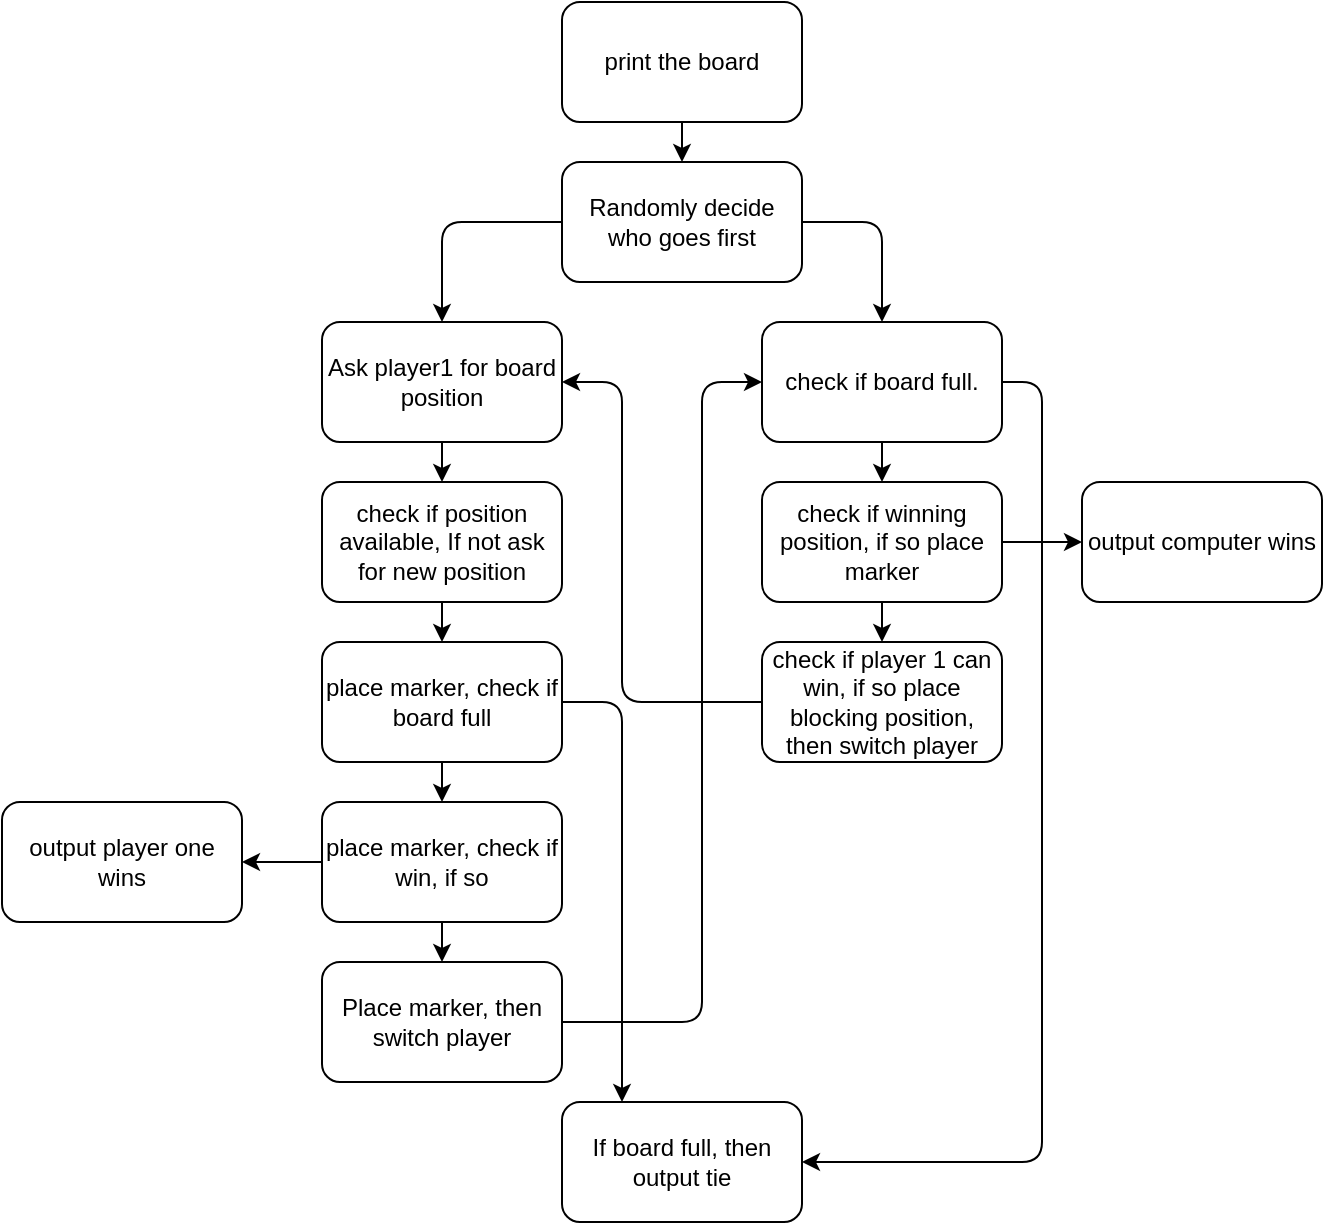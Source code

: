 <mxfile version="14.9.2" type="device"><diagram id="C5RBs43oDa-KdzZeNtuy" name="Page-1"><mxGraphModel dx="963" dy="588" grid="1" gridSize="10" guides="1" tooltips="1" connect="1" arrows="1" fold="1" page="1" pageScale="1" pageWidth="827" pageHeight="1169" math="0" shadow="0"><root><mxCell id="WIyWlLk6GJQsqaUBKTNV-0"/><mxCell id="WIyWlLk6GJQsqaUBKTNV-1" parent="WIyWlLk6GJQsqaUBKTNV-0"/><mxCell id="3vmBsPMp6QVI4ewrq-XV-0" value="Randomly decide who goes first" style="rounded=1;whiteSpace=wrap;html=1;" vertex="1" parent="WIyWlLk6GJQsqaUBKTNV-1"><mxGeometry x="350" y="100" width="120" height="60" as="geometry"/></mxCell><mxCell id="3vmBsPMp6QVI4ewrq-XV-1" value="print the board" style="rounded=1;whiteSpace=wrap;html=1;" vertex="1" parent="WIyWlLk6GJQsqaUBKTNV-1"><mxGeometry x="350" y="20" width="120" height="60" as="geometry"/></mxCell><mxCell id="3vmBsPMp6QVI4ewrq-XV-2" value="Ask player1 for board position" style="rounded=1;whiteSpace=wrap;html=1;" vertex="1" parent="WIyWlLk6GJQsqaUBKTNV-1"><mxGeometry x="230" y="180" width="120" height="60" as="geometry"/></mxCell><mxCell id="3vmBsPMp6QVI4ewrq-XV-3" value="check if winning position, if so place marker" style="rounded=1;whiteSpace=wrap;html=1;" vertex="1" parent="WIyWlLk6GJQsqaUBKTNV-1"><mxGeometry x="450" y="260" width="120" height="60" as="geometry"/></mxCell><mxCell id="3vmBsPMp6QVI4ewrq-XV-4" value="check if player 1 can win, if so place blocking position, then switch player" style="rounded=1;whiteSpace=wrap;html=1;" vertex="1" parent="WIyWlLk6GJQsqaUBKTNV-1"><mxGeometry x="450" y="340" width="120" height="60" as="geometry"/></mxCell><mxCell id="3vmBsPMp6QVI4ewrq-XV-7" value="check if position available, If not ask for new position" style="rounded=1;whiteSpace=wrap;html=1;" vertex="1" parent="WIyWlLk6GJQsqaUBKTNV-1"><mxGeometry x="230" y="260" width="120" height="60" as="geometry"/></mxCell><mxCell id="3vmBsPMp6QVI4ewrq-XV-8" value="place marker, check if win, if so" style="rounded=1;whiteSpace=wrap;html=1;" vertex="1" parent="WIyWlLk6GJQsqaUBKTNV-1"><mxGeometry x="230" y="420" width="120" height="60" as="geometry"/></mxCell><mxCell id="3vmBsPMp6QVI4ewrq-XV-9" value="If board full, then output tie" style="rounded=1;whiteSpace=wrap;html=1;" vertex="1" parent="WIyWlLk6GJQsqaUBKTNV-1"><mxGeometry x="350" y="570" width="120" height="60" as="geometry"/></mxCell><mxCell id="3vmBsPMp6QVI4ewrq-XV-10" value="check if board full." style="rounded=1;whiteSpace=wrap;html=1;" vertex="1" parent="WIyWlLk6GJQsqaUBKTNV-1"><mxGeometry x="450" y="180" width="120" height="60" as="geometry"/></mxCell><mxCell id="3vmBsPMp6QVI4ewrq-XV-11" value="" style="edgeStyle=elbowEdgeStyle;elbow=vertical;endArrow=classic;html=1;entryX=1;entryY=0.5;entryDx=0;entryDy=0;exitX=1;exitY=0.5;exitDx=0;exitDy=0;" edge="1" parent="WIyWlLk6GJQsqaUBKTNV-1" source="3vmBsPMp6QVI4ewrq-XV-10" target="3vmBsPMp6QVI4ewrq-XV-9"><mxGeometry width="50" height="50" relative="1" as="geometry"><mxPoint x="574" y="210" as="sourcePoint"/><mxPoint x="490" y="220" as="targetPoint"/><Array as="points"><mxPoint x="590" y="360"/><mxPoint x="600" y="600"/><mxPoint x="430" y="210"/></Array></mxGeometry></mxCell><mxCell id="3vmBsPMp6QVI4ewrq-XV-12" value="" style="edgeStyle=elbowEdgeStyle;elbow=vertical;endArrow=classic;html=1;exitX=1;exitY=0.5;exitDx=0;exitDy=0;" edge="1" parent="WIyWlLk6GJQsqaUBKTNV-1" source="3vmBsPMp6QVI4ewrq-XV-13" target="3vmBsPMp6QVI4ewrq-XV-9"><mxGeometry width="50" height="50" relative="1" as="geometry"><mxPoint x="460" y="250" as="sourcePoint"/><mxPoint x="400" y="480" as="targetPoint"/><Array as="points"><mxPoint x="380" y="370"/></Array></mxGeometry></mxCell><mxCell id="3vmBsPMp6QVI4ewrq-XV-13" value="place marker, check if board full" style="rounded=1;whiteSpace=wrap;html=1;" vertex="1" parent="WIyWlLk6GJQsqaUBKTNV-1"><mxGeometry x="230" y="340" width="120" height="60" as="geometry"/></mxCell><mxCell id="3vmBsPMp6QVI4ewrq-XV-14" value="Place marker, then switch player" style="rounded=1;whiteSpace=wrap;html=1;" vertex="1" parent="WIyWlLk6GJQsqaUBKTNV-1"><mxGeometry x="230" y="500" width="120" height="60" as="geometry"/></mxCell><mxCell id="3vmBsPMp6QVI4ewrq-XV-15" value="output computer wins" style="rounded=1;whiteSpace=wrap;html=1;" vertex="1" parent="WIyWlLk6GJQsqaUBKTNV-1"><mxGeometry x="610" y="260" width="120" height="60" as="geometry"/></mxCell><mxCell id="3vmBsPMp6QVI4ewrq-XV-16" value="output player one wins" style="rounded=1;whiteSpace=wrap;html=1;" vertex="1" parent="WIyWlLk6GJQsqaUBKTNV-1"><mxGeometry x="70" y="420" width="120" height="60" as="geometry"/></mxCell><mxCell id="3vmBsPMp6QVI4ewrq-XV-17" value="" style="edgeStyle=segmentEdgeStyle;endArrow=classic;html=1;entryX=0.5;entryY=0;entryDx=0;entryDy=0;exitX=0;exitY=0.5;exitDx=0;exitDy=0;" edge="1" parent="WIyWlLk6GJQsqaUBKTNV-1" source="3vmBsPMp6QVI4ewrq-XV-0" target="3vmBsPMp6QVI4ewrq-XV-2"><mxGeometry width="50" height="50" relative="1" as="geometry"><mxPoint x="240" y="130" as="sourcePoint"/><mxPoint x="290" y="80" as="targetPoint"/></mxGeometry></mxCell><mxCell id="3vmBsPMp6QVI4ewrq-XV-18" value="" style="edgeStyle=segmentEdgeStyle;endArrow=classic;html=1;entryX=0.5;entryY=0;entryDx=0;entryDy=0;exitX=1;exitY=0.5;exitDx=0;exitDy=0;" edge="1" parent="WIyWlLk6GJQsqaUBKTNV-1" source="3vmBsPMp6QVI4ewrq-XV-0"><mxGeometry width="50" height="50" relative="1" as="geometry"><mxPoint x="480" y="130" as="sourcePoint"/><mxPoint x="510" y="180" as="targetPoint"/></mxGeometry></mxCell><mxCell id="3vmBsPMp6QVI4ewrq-XV-19" value="" style="endArrow=classic;html=1;exitX=1;exitY=0.5;exitDx=0;exitDy=0;entryX=0;entryY=0.5;entryDx=0;entryDy=0;" edge="1" parent="WIyWlLk6GJQsqaUBKTNV-1" source="3vmBsPMp6QVI4ewrq-XV-3" target="3vmBsPMp6QVI4ewrq-XV-15"><mxGeometry width="50" height="50" relative="1" as="geometry"><mxPoint x="440" y="340" as="sourcePoint"/><mxPoint x="600" y="290" as="targetPoint"/></mxGeometry></mxCell><mxCell id="3vmBsPMp6QVI4ewrq-XV-21" value="" style="endArrow=classic;html=1;exitX=0;exitY=0.5;exitDx=0;exitDy=0;entryX=1;entryY=0.5;entryDx=0;entryDy=0;" edge="1" parent="WIyWlLk6GJQsqaUBKTNV-1" source="3vmBsPMp6QVI4ewrq-XV-8" target="3vmBsPMp6QVI4ewrq-XV-16"><mxGeometry width="50" height="50" relative="1" as="geometry"><mxPoint x="580" y="300" as="sourcePoint"/><mxPoint x="620" y="300" as="targetPoint"/></mxGeometry></mxCell><mxCell id="3vmBsPMp6QVI4ewrq-XV-22" value="" style="edgeStyle=elbowEdgeStyle;elbow=horizontal;endArrow=classic;html=1;entryX=1;entryY=0.5;entryDx=0;entryDy=0;exitX=0;exitY=0.5;exitDx=0;exitDy=0;" edge="1" parent="WIyWlLk6GJQsqaUBKTNV-1" source="3vmBsPMp6QVI4ewrq-XV-4" target="3vmBsPMp6QVI4ewrq-XV-2"><mxGeometry width="50" height="50" relative="1" as="geometry"><mxPoint x="448" y="370" as="sourcePoint"/><mxPoint x="490" y="290" as="targetPoint"/><Array as="points"><mxPoint x="380" y="270"/><mxPoint x="400" y="300"/></Array></mxGeometry></mxCell><mxCell id="3vmBsPMp6QVI4ewrq-XV-23" value="" style="edgeStyle=elbowEdgeStyle;elbow=horizontal;endArrow=classic;html=1;exitX=1;exitY=0.5;exitDx=0;exitDy=0;entryX=0;entryY=0.5;entryDx=0;entryDy=0;" edge="1" parent="WIyWlLk6GJQsqaUBKTNV-1" source="3vmBsPMp6QVI4ewrq-XV-14" target="3vmBsPMp6QVI4ewrq-XV-10"><mxGeometry width="50" height="50" relative="1" as="geometry"><mxPoint x="457.96" y="389" as="sourcePoint"/><mxPoint x="450" y="230" as="targetPoint"/><Array as="points"><mxPoint x="420" y="280"/><mxPoint x="420" y="350"/><mxPoint x="400" y="400"/><mxPoint x="410" y="370"/></Array></mxGeometry></mxCell><mxCell id="3vmBsPMp6QVI4ewrq-XV-24" value="" style="endArrow=classic;html=1;entryX=0.5;entryY=0;entryDx=0;entryDy=0;exitX=0.5;exitY=1;exitDx=0;exitDy=0;" edge="1" parent="WIyWlLk6GJQsqaUBKTNV-1" source="3vmBsPMp6QVI4ewrq-XV-1" target="3vmBsPMp6QVI4ewrq-XV-0"><mxGeometry width="50" height="50" relative="1" as="geometry"><mxPoint x="480" y="340" as="sourcePoint"/><mxPoint x="530" y="290" as="targetPoint"/></mxGeometry></mxCell><mxCell id="3vmBsPMp6QVI4ewrq-XV-25" value="" style="endArrow=classic;html=1;entryX=0.5;entryY=0;entryDx=0;entryDy=0;exitX=0.5;exitY=1;exitDx=0;exitDy=0;" edge="1" parent="WIyWlLk6GJQsqaUBKTNV-1" source="3vmBsPMp6QVI4ewrq-XV-2" target="3vmBsPMp6QVI4ewrq-XV-7"><mxGeometry width="50" height="50" relative="1" as="geometry"><mxPoint x="420" y="90" as="sourcePoint"/><mxPoint x="420" y="110" as="targetPoint"/></mxGeometry></mxCell><mxCell id="3vmBsPMp6QVI4ewrq-XV-26" value="" style="endArrow=classic;html=1;entryX=0.5;entryY=0;entryDx=0;entryDy=0;" edge="1" parent="WIyWlLk6GJQsqaUBKTNV-1" target="3vmBsPMp6QVI4ewrq-XV-13"><mxGeometry width="50" height="50" relative="1" as="geometry"><mxPoint x="290" y="320" as="sourcePoint"/><mxPoint x="300" y="270" as="targetPoint"/></mxGeometry></mxCell><mxCell id="3vmBsPMp6QVI4ewrq-XV-27" value="" style="endArrow=classic;html=1;entryX=0.5;entryY=0;entryDx=0;entryDy=0;exitX=0.5;exitY=1;exitDx=0;exitDy=0;" edge="1" parent="WIyWlLk6GJQsqaUBKTNV-1" source="3vmBsPMp6QVI4ewrq-XV-13" target="3vmBsPMp6QVI4ewrq-XV-8"><mxGeometry width="50" height="50" relative="1" as="geometry"><mxPoint x="310" y="260" as="sourcePoint"/><mxPoint x="310" y="280" as="targetPoint"/></mxGeometry></mxCell><mxCell id="3vmBsPMp6QVI4ewrq-XV-28" value="" style="endArrow=classic;html=1;entryX=0.5;entryY=0;entryDx=0;entryDy=0;" edge="1" parent="WIyWlLk6GJQsqaUBKTNV-1" target="3vmBsPMp6QVI4ewrq-XV-14"><mxGeometry width="50" height="50" relative="1" as="geometry"><mxPoint x="290" y="480" as="sourcePoint"/><mxPoint x="320" y="290" as="targetPoint"/></mxGeometry></mxCell><mxCell id="3vmBsPMp6QVI4ewrq-XV-29" value="" style="endArrow=classic;html=1;entryX=0.5;entryY=0;entryDx=0;entryDy=0;exitX=0.5;exitY=1;exitDx=0;exitDy=0;" edge="1" parent="WIyWlLk6GJQsqaUBKTNV-1" source="3vmBsPMp6QVI4ewrq-XV-10" target="3vmBsPMp6QVI4ewrq-XV-3"><mxGeometry width="50" height="50" relative="1" as="geometry"><mxPoint x="330" y="280" as="sourcePoint"/><mxPoint x="330" y="300" as="targetPoint"/></mxGeometry></mxCell><mxCell id="3vmBsPMp6QVI4ewrq-XV-30" value="" style="endArrow=classic;html=1;entryX=0.5;entryY=0;entryDx=0;entryDy=0;exitX=0.5;exitY=1;exitDx=0;exitDy=0;" edge="1" parent="WIyWlLk6GJQsqaUBKTNV-1" source="3vmBsPMp6QVI4ewrq-XV-3" target="3vmBsPMp6QVI4ewrq-XV-4"><mxGeometry width="50" height="50" relative="1" as="geometry"><mxPoint x="340" y="290" as="sourcePoint"/><mxPoint x="340" y="310" as="targetPoint"/></mxGeometry></mxCell></root></mxGraphModel></diagram></mxfile>
